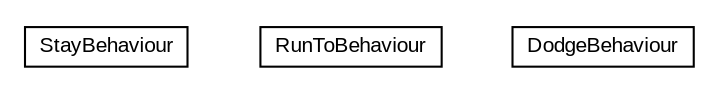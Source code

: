 #!/usr/local/bin/dot
#
# Class diagram 
# Generated by UMLGraph version 5.1 (http://www.umlgraph.org/)
#

digraph G {
	edge [fontname="arial",fontsize=10,labelfontname="arial",labelfontsize=10];
	node [fontname="arial",fontsize=10,shape=plaintext];
	nodesep=0.25;
	ranksep=0.5;
	// pl.staszczyk.mysimplebot1.behaviours.implementations.StayBehaviour
	c20 [label=<<table title="pl.staszczyk.mysimplebot1.behaviours.implementations.StayBehaviour" border="0" cellborder="1" cellspacing="0" cellpadding="2" port="p" href="./StayBehaviour.html">
		<tr><td><table border="0" cellspacing="0" cellpadding="1">
<tr><td align="center" balign="center"> StayBehaviour </td></tr>
		</table></td></tr>
		</table>>, fontname="arial", fontcolor="black", fontsize=10.0];
	// pl.staszczyk.mysimplebot1.behaviours.implementations.RunToBehaviour
	c21 [label=<<table title="pl.staszczyk.mysimplebot1.behaviours.implementations.RunToBehaviour" border="0" cellborder="1" cellspacing="0" cellpadding="2" port="p" href="./RunToBehaviour.html">
		<tr><td><table border="0" cellspacing="0" cellpadding="1">
<tr><td align="center" balign="center"> RunToBehaviour </td></tr>
		</table></td></tr>
		</table>>, fontname="arial", fontcolor="black", fontsize=10.0];
	// pl.staszczyk.mysimplebot1.behaviours.implementations.DodgeBehaviour
	c22 [label=<<table title="pl.staszczyk.mysimplebot1.behaviours.implementations.DodgeBehaviour" border="0" cellborder="1" cellspacing="0" cellpadding="2" port="p" href="./DodgeBehaviour.html">
		<tr><td><table border="0" cellspacing="0" cellpadding="1">
<tr><td align="center" balign="center"> DodgeBehaviour </td></tr>
		</table></td></tr>
		</table>>, fontname="arial", fontcolor="black", fontsize=10.0];
}

